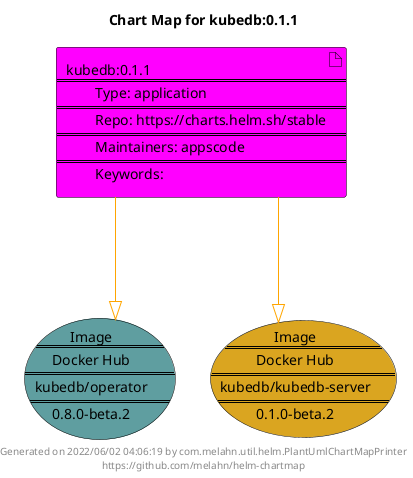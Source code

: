 @startuml
skinparam linetype ortho
skinparam backgroundColor white
skinparam usecaseBorderColor black
skinparam usecaseArrowColor LightSlateGray
skinparam artifactBorderColor black
skinparam artifactArrowColor LightSlateGray

title Chart Map for kubedb:0.1.1

'There is one referenced Helm Chart
artifact "kubedb:0.1.1\n====\n\tType: application\n====\n\tRepo: https://charts.helm.sh/stable\n====\n\tMaintainers: appscode\n====\n\tKeywords: " as kubedb_0_1_1 #Fuchsia

'There are 2 referenced Docker Images
usecase "Image\n====\nDocker Hub\n====\nkubedb/operator\n====\n0.8.0-beta.2" as kubedb_operator_0_8_0_beta_2 #CadetBlue
usecase "Image\n====\nDocker Hub\n====\nkubedb/kubedb-server\n====\n0.1.0-beta.2" as kubedb_kubedb_server_0_1_0_beta_2 #GoldenRod

'Chart Dependencies
kubedb_0_1_1--[#orange]-|>kubedb_kubedb_server_0_1_0_beta_2
kubedb_0_1_1--[#orange]-|>kubedb_operator_0_8_0_beta_2

center footer Generated on 2022/06/02 04:06:19 by com.melahn.util.helm.PlantUmlChartMapPrinter\nhttps://github.com/melahn/helm-chartmap
@enduml
